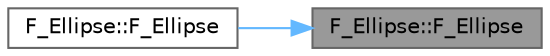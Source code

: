 digraph "F_Ellipse::F_Ellipse"
{
 // LATEX_PDF_SIZE
  bgcolor="transparent";
  edge [fontname=Helvetica,fontsize=10,labelfontname=Helvetica,labelfontsize=10];
  node [fontname=Helvetica,fontsize=10,shape=box,height=0.2,width=0.4];
  rankdir="RL";
  Node1 [id="Node000001",label="F_Ellipse::F_Ellipse",height=0.2,width=0.4,color="gray40", fillcolor="grey60", style="filled", fontcolor="black",tooltip="默认构造函数"];
  Node1 -> Node2 [id="edge1_Node000001_Node000002",dir="back",color="steelblue1",style="solid",tooltip=" "];
  Node2 [id="Node000002",label="F_Ellipse::F_Ellipse",height=0.2,width=0.4,color="grey40", fillcolor="white", style="filled",URL="$class_f___ellipse.html#a6660dd584cdb087cd5e31b15a1234bd3",tooltip="拷贝构造函数"];
}
